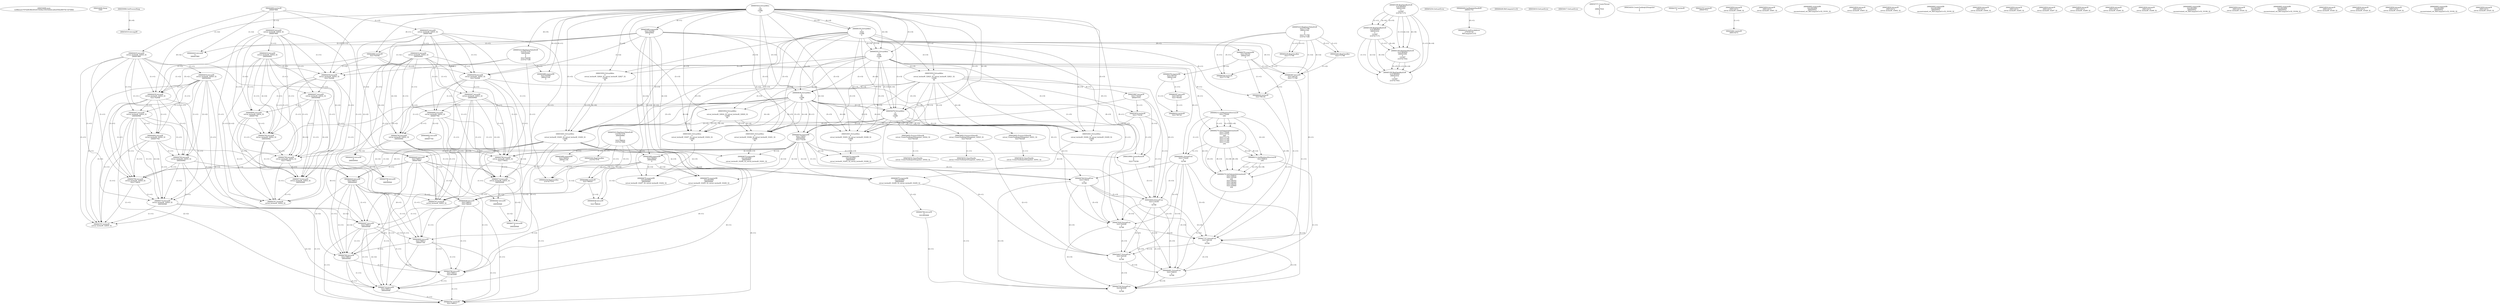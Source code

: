 // Global SCDG with merge call
digraph {
	0 [label="268454688.main
1208bea2278762f63f8e445d51924ba14025b4d2ca6eef50b2f6979e72f76983"]
	1 [label="268454699.Sleep
1000"]
	2 [label="268450908.GetProcessHeap
"]
	3 [label="268465424.VirtualAlloc
0
128
12288
4"]
	4 [label="268465190.RegOpenKeyExW
2147483650
268501000
0
131097
2147417172"]
	5 [label="268465489.wsprintfW
3221762048
268500964
0"]
	3 -> 5 [label="(0-->1)"]
	6 [label="268466183.VirtualAlloc
0
1024
12288
4"]
	3 -> 6 [label="(3-->3)"]
	3 -> 6 [label="(4-->4)"]
	7 [label="268466202.VirtualAlloc
0
3596
12288
4"]
	3 -> 7 [label="(3-->3)"]
	6 -> 7 [label="(3-->3)"]
	3 -> 7 [label="(4-->4)"]
	6 -> 7 [label="(4-->4)"]
	8 [label="268466212.GetWindowsDirectoryW
3221770240
256"]
	7 -> 8 [label="(0-->1)"]
	9 [label="268466270.GetVolumeInformationW
3221770240
3221770752
256
3221771776
3221771784
3221771780
3221771264
256"]
	7 -> 9 [label="(0-->1)"]
	8 -> 9 [label="(1-->1)"]
	8 -> 9 [label="(2-->3)"]
	8 -> 9 [label="(2-->8)"]
	10 [label="268465190.RegOpenKeyExW
2147483650
268501632
0
131097
2147417172"]
	4 -> 10 [label="(1-->1)"]
	4 -> 10 [label="(4-->4)"]
	4 -> 10 [label="(5-->5)"]
	11 [label="268465223.RegQueryValueExW
3221771788
268501592
0
0
3221771788
2147417188"]
	12 [label="268465254.GetLastError
"]
	13 [label="268465263.RegCloseKey
3221771788"]
	11 -> 13 [label="(1-->1)"]
	11 -> 13 [label="(5-->1)"]
	14 [label="268466376.wsprintfW
3221766144
268501204
0"]
	6 -> 14 [label="(0-->1)"]
	15 [label="268466397.lstrcatW
3221766144
3221771788"]
	6 -> 15 [label="(0-->1)"]
	14 -> 15 [label="(1-->1)"]
	11 -> 15 [label="(1-->2)"]
	11 -> 15 [label="(5-->2)"]
	13 -> 15 [label="(1-->2)"]
	16 [label="268466409.GetModuleHandleW
268501752"]
	17 [label="268466416.GetProcAddress
270536744
RtlComputeCrc32"]
	16 -> 17 [label="(0-->1)"]
	18 [label="268466432.lstrlenW
3221766144"]
	6 -> 18 [label="(0-->1)"]
	14 -> 18 [label="(1-->1)"]
	15 -> 18 [label="(1-->1)"]
	19 [label="268466449.RtlComputeCrc32
"]
	20 [label="268466481.VirtualFree
3221770240
0
32768"]
	7 -> 20 [label="(0-->1)"]
	8 -> 20 [label="(1-->1)"]
	9 -> 20 [label="(1-->1)"]
	21 [label="268464882.lstrlenW
3221762048"]
	3 -> 21 [label="(0-->1)"]
	5 -> 21 [label="(1-->1)"]
	22 [label="268464893.lstrlenW
268497860"]
	23 [label="268453932.VirtualAlloc
0
retval_lstrlenW_32825_32_retval_lstrlenW_32821_32
12288
64"]
	3 -> 23 [label="(3-->3)"]
	6 -> 23 [label="(3-->3)"]
	7 -> 23 [label="(3-->3)"]
	24 [label="268453967.lstrcpyW
3221774336
268497976"]
	23 -> 24 [label="(0-->1)"]
	25 [label="268453974.lstrlenW
3221774336"]
	23 -> 25 [label="(0-->1)"]
	24 -> 25 [label="(1-->1)"]
	26 [label="268464425.lstrcatW
retval_lstrlenW_32835_32
268497860"]
	22 -> 26 [label="(1-->2)"]
	27 [label="268464433.lstrcatW
retval_lstrlenW_32835_32
268500944"]
	26 -> 27 [label="(1-->1)"]
	28 [label="268464439.lstrcatW
retval_lstrlenW_32835_32
3221762048"]
	26 -> 28 [label="(1-->1)"]
	27 -> 28 [label="(1-->1)"]
	3 -> 28 [label="(0-->2)"]
	5 -> 28 [label="(1-->2)"]
	21 -> 28 [label="(1-->2)"]
	29 [label="268464447.lstrcatW
retval_lstrlenW_32835_32
268500948"]
	26 -> 29 [label="(1-->1)"]
	27 -> 29 [label="(1-->1)"]
	28 -> 29 [label="(1-->1)"]
	30 [label="268464636.VirtualAlloc
0
66
12288
64"]
	3 -> 30 [label="(3-->3)"]
	6 -> 30 [label="(3-->3)"]
	7 -> 30 [label="(3-->3)"]
	23 -> 30 [label="(3-->3)"]
	23 -> 30 [label="(4-->4)"]
	31 [label="268464679.wsprintfW
3221778432
268500964
3221774336"]
	30 -> 31 [label="(0-->1)"]
	5 -> 31 [label="(2-->2)"]
	23 -> 31 [label="(0-->3)"]
	24 -> 31 [label="(1-->3)"]
	25 -> 31 [label="(1-->3)"]
	32 [label="268464692.lstrcatW
retval_lstrlenW_32835_32
268497764"]
	26 -> 32 [label="(1-->1)"]
	27 -> 32 [label="(1-->1)"]
	28 -> 32 [label="(1-->1)"]
	29 -> 32 [label="(1-->1)"]
	33 [label="268464700.lstrcatW
retval_lstrlenW_32835_32
268500944"]
	26 -> 33 [label="(1-->1)"]
	27 -> 33 [label="(1-->1)"]
	28 -> 33 [label="(1-->1)"]
	29 -> 33 [label="(1-->1)"]
	32 -> 33 [label="(1-->1)"]
	27 -> 33 [label="(2-->2)"]
	34 [label="268464706.lstrcatW
retval_lstrlenW_32835_32
3221778432"]
	26 -> 34 [label="(1-->1)"]
	27 -> 34 [label="(1-->1)"]
	28 -> 34 [label="(1-->1)"]
	29 -> 34 [label="(1-->1)"]
	32 -> 34 [label="(1-->1)"]
	33 -> 34 [label="(1-->1)"]
	30 -> 34 [label="(0-->2)"]
	31 -> 34 [label="(1-->2)"]
	35 [label="268464714.lstrcatW
retval_lstrlenW_32835_32
268500948"]
	26 -> 35 [label="(1-->1)"]
	27 -> 35 [label="(1-->1)"]
	28 -> 35 [label="(1-->1)"]
	29 -> 35 [label="(1-->1)"]
	32 -> 35 [label="(1-->1)"]
	33 -> 35 [label="(1-->1)"]
	34 -> 35 [label="(1-->1)"]
	29 -> 35 [label="(2-->2)"]
	36 [label="268464726.VirtualFree
3221778432
0
32768"]
	30 -> 36 [label="(0-->1)"]
	31 -> 36 [label="(1-->1)"]
	34 -> 36 [label="(2-->1)"]
	20 -> 36 [label="(3-->3)"]
	37 [label="268464767.lstrlenW
retval_lstrlenW_32835_32"]
	26 -> 37 [label="(1-->1)"]
	27 -> 37 [label="(1-->1)"]
	28 -> 37 [label="(1-->1)"]
	29 -> 37 [label="(1-->1)"]
	32 -> 37 [label="(1-->1)"]
	33 -> 37 [label="(1-->1)"]
	34 -> 37 [label="(1-->1)"]
	35 -> 37 [label="(1-->1)"]
	38 [label="268453998.CreateMutexW
0
0
3221774336"]
	23 -> 38 [label="(0-->3)"]
	24 -> 38 [label="(1-->3)"]
	25 -> 38 [label="(1-->3)"]
	31 -> 38 [label="(3-->3)"]
	39 [label="268454010.GetLastError
"]
	40 [label="268454017.GetLastError
"]
	41 [label="268454043.VirtualFree
3221774336
0
32768"]
	23 -> 41 [label="(0-->1)"]
	24 -> 41 [label="(1-->1)"]
	25 -> 41 [label="(1-->1)"]
	31 -> 41 [label="(3-->1)"]
	38 -> 41 [label="(3-->1)"]
	20 -> 41 [label="(3-->3)"]
	36 -> 41 [label="(3-->3)"]
	42 [label="268467629.VirtualFree
3221762048
0
32768"]
	3 -> 42 [label="(0-->1)"]
	5 -> 42 [label="(1-->1)"]
	21 -> 42 [label="(1-->1)"]
	28 -> 42 [label="(2-->1)"]
	20 -> 42 [label="(3-->3)"]
	36 -> 42 [label="(3-->3)"]
	41 -> 42 [label="(3-->3)"]
	43 [label="268467737.VirtualFree
3221766144
0
32768"]
	6 -> 43 [label="(0-->1)"]
	14 -> 43 [label="(1-->1)"]
	15 -> 43 [label="(1-->1)"]
	18 -> 43 [label="(1-->1)"]
	20 -> 43 [label="(3-->3)"]
	36 -> 43 [label="(3-->3)"]
	41 -> 43 [label="(3-->3)"]
	42 -> 43 [label="(3-->3)"]
	44 [label="268454737.CreateThread
0
0
268447024
0
0
0"]
	45 [label="268454450.CreateToolhelp32Snapshot
2
0"]
	46 [label="268454476.VirtualAlloc
0
556
12288
4"]
	3 -> 46 [label="(3-->3)"]
	6 -> 46 [label="(3-->3)"]
	7 -> 46 [label="(3-->3)"]
	23 -> 46 [label="(3-->3)"]
	30 -> 46 [label="(3-->3)"]
	3 -> 46 [label="(4-->4)"]
	6 -> 46 [label="(4-->4)"]
	7 -> 46 [label="(4-->4)"]
	47 [label="268454533.lstrcmpiW
"]
	2 -> 47 [label="(0-->0)"]
	48 [label="268454602.Process32NextW
retval_CreateToolhelp32Snapshot_32925_32
3221782528"]
	46 -> 48 [label="(0-->2)"]
	49 [label="268454627.VirtualFree
3221782528
0
32768"]
	46 -> 49 [label="(0-->1)"]
	48 -> 49 [label="(2-->1)"]
	20 -> 49 [label="(3-->3)"]
	36 -> 49 [label="(3-->3)"]
	41 -> 49 [label="(3-->3)"]
	42 -> 49 [label="(3-->3)"]
	43 -> 49 [label="(3-->3)"]
	50 [label="268454634.CloseHandle
retval_CreateToolhelp32Snapshot_32925_32"]
	48 -> 50 [label="(1-->1)"]
	51 [label="268465190.RegOpenKeyExW
2147483650
268501000
0
131097
2147417052"]
	4 -> 51 [label="(1-->1)"]
	10 -> 51 [label="(1-->1)"]
	4 -> 51 [label="(2-->2)"]
	4 -> 51 [label="(4-->4)"]
	10 -> 51 [label="(4-->4)"]
	52 [label="268465223.RegQueryValueExW
2147417376
268500984
0
0
3221786624
2147417068"]
	53 [label="268465263.RegCloseKey
2147417376"]
	52 -> 53 [label="(1-->1)"]
	54 [label="268465489.wsprintfW
3221786624
268500964
0"]
	52 -> 54 [label="(5-->1)"]
	5 -> 54 [label="(2-->2)"]
	31 -> 54 [label="(2-->2)"]
	55 [label="268466212.GetWindowsDirectoryW
3221794816
256"]
	8 -> 55 [label="(2-->2)"]
	9 -> 55 [label="(3-->2)"]
	9 -> 55 [label="(8-->2)"]
	56 [label="268466270.GetVolumeInformationW
3221794816
3221795328
256
3221796352
3221796360
3221796356
3221795840
256"]
	55 -> 56 [label="(1-->1)"]
	8 -> 56 [label="(2-->3)"]
	9 -> 56 [label="(3-->3)"]
	9 -> 56 [label="(8-->3)"]
	55 -> 56 [label="(2-->3)"]
	8 -> 56 [label="(2-->8)"]
	9 -> 56 [label="(3-->8)"]
	9 -> 56 [label="(8-->8)"]
	55 -> 56 [label="(2-->8)"]
	57 [label="268465190.RegOpenKeyExW
2147483650
268501632
0
131097
2147417052"]
	4 -> 57 [label="(1-->1)"]
	10 -> 57 [label="(1-->1)"]
	51 -> 57 [label="(1-->1)"]
	10 -> 57 [label="(2-->2)"]
	4 -> 57 [label="(4-->4)"]
	10 -> 57 [label="(4-->4)"]
	51 -> 57 [label="(4-->4)"]
	51 -> 57 [label="(5-->5)"]
	58 [label="268466376.wsprintfW
3221790720
268501204
0"]
	14 -> 58 [label="(2-->2)"]
	59 [label="268466397.lstrcatW
3221790720
3221796364"]
	58 -> 59 [label="(1-->1)"]
	60 [label="268466432.lstrlenW
3221790720"]
	58 -> 60 [label="(1-->1)"]
	59 -> 60 [label="(1-->1)"]
	61 [label="268466481.VirtualFree
3221794816
0
32768"]
	55 -> 61 [label="(1-->1)"]
	56 -> 61 [label="(1-->1)"]
	20 -> 61 [label="(3-->3)"]
	36 -> 61 [label="(3-->3)"]
	41 -> 61 [label="(3-->3)"]
	42 -> 61 [label="(3-->3)"]
	43 -> 61 [label="(3-->3)"]
	49 -> 61 [label="(3-->3)"]
	62 [label="268464882.lstrlenW
3221786624"]
	52 -> 62 [label="(5-->1)"]
	54 -> 62 [label="(1-->1)"]
	63 [label="268452641.VirtualAlloc
0
retval_lstrlenW_33204_32_retval_lstrlenW_33209_32
12288
64"]
	3 -> 63 [label="(3-->3)"]
	6 -> 63 [label="(3-->3)"]
	7 -> 63 [label="(3-->3)"]
	23 -> 63 [label="(3-->3)"]
	30 -> 63 [label="(3-->3)"]
	46 -> 63 [label="(3-->3)"]
	23 -> 63 [label="(4-->4)"]
	30 -> 63 [label="(4-->4)"]
	64 [label="268464425.lstrcatW
0
268497860"]
	22 -> 64 [label="(1-->2)"]
	26 -> 64 [label="(2-->2)"]
	65 [label="268464433.lstrcatW
0
268500944"]
	27 -> 65 [label="(2-->2)"]
	33 -> 65 [label="(2-->2)"]
	66 [label="268464439.lstrcatW
0
3221786624"]
	52 -> 66 [label="(5-->2)"]
	54 -> 66 [label="(1-->2)"]
	62 -> 66 [label="(1-->2)"]
	67 [label="268464447.lstrcatW
0
268500948"]
	29 -> 67 [label="(2-->2)"]
	35 -> 67 [label="(2-->2)"]
	68 [label="268464679.wsprintfW
3221803008
268500964
retval_lstrlenW_33204_32_retval_lstrlenW_33209_32"]
	5 -> 68 [label="(2-->2)"]
	31 -> 68 [label="(2-->2)"]
	54 -> 68 [label="(2-->2)"]
	63 -> 68 [label="(2-->3)"]
	69 [label="268464692.lstrcatW
0
268497764"]
	32 -> 69 [label="(2-->2)"]
	70 [label="268464700.lstrcatW
0
268500944"]
	27 -> 70 [label="(2-->2)"]
	33 -> 70 [label="(2-->2)"]
	65 -> 70 [label="(2-->2)"]
	71 [label="268464706.lstrcatW
0
3221803008"]
	68 -> 71 [label="(1-->2)"]
	72 [label="268464714.lstrcatW
0
268500948"]
	29 -> 72 [label="(2-->2)"]
	35 -> 72 [label="(2-->2)"]
	67 -> 72 [label="(2-->2)"]
	73 [label="268464726.VirtualFree
3221803008
0
32768"]
	68 -> 73 [label="(1-->1)"]
	71 -> 73 [label="(2-->1)"]
	20 -> 73 [label="(3-->3)"]
	36 -> 73 [label="(3-->3)"]
	41 -> 73 [label="(3-->3)"]
	42 -> 73 [label="(3-->3)"]
	43 -> 73 [label="(3-->3)"]
	49 -> 73 [label="(3-->3)"]
	61 -> 73 [label="(3-->3)"]
	74 [label="268464767.lstrlenW
0"]
	75 [label="268452707.lstrlenW
268497912"]
	76 [label="268452834.lstrcpyW
268510272
retval_lstrlenW_33406_32"]
	77 [label="268452841.lstrlenW
268510272"]
	76 -> 77 [label="(1-->1)"]
	78 [label="268465223.RegQueryValueExW
2147417376
268500984
0
0
3221762048
2147417188"]
	3 -> 78 [label="(0-->5)"]
	79 [label="268453932.VirtualAlloc
0
retval_lstrlenW_32824_32_retval_lstrlenW_32820_32
12288
64"]
	3 -> 79 [label="(3-->3)"]
	6 -> 79 [label="(3-->3)"]
	7 -> 79 [label="(3-->3)"]
	80 [label="268464425.lstrcatW
retval_lstrlenW_32834_32
268497860"]
	22 -> 80 [label="(1-->2)"]
	81 [label="268464433.lstrcatW
retval_lstrlenW_32834_32
268500944"]
	80 -> 81 [label="(1-->1)"]
	82 [label="268464439.lstrcatW
retval_lstrlenW_32834_32
3221762048"]
	80 -> 82 [label="(1-->1)"]
	81 -> 82 [label="(1-->1)"]
	3 -> 82 [label="(0-->2)"]
	5 -> 82 [label="(1-->2)"]
	21 -> 82 [label="(1-->2)"]
	78 -> 82 [label="(5-->2)"]
	83 [label="268464447.lstrcatW
retval_lstrlenW_32834_32
268500948"]
	80 -> 83 [label="(1-->1)"]
	81 -> 83 [label="(1-->1)"]
	82 -> 83 [label="(1-->1)"]
	84 [label="268464692.lstrcatW
retval_lstrlenW_32834_32
268497764"]
	80 -> 84 [label="(1-->1)"]
	81 -> 84 [label="(1-->1)"]
	82 -> 84 [label="(1-->1)"]
	83 -> 84 [label="(1-->1)"]
	85 [label="268464700.lstrcatW
retval_lstrlenW_32834_32
268500944"]
	80 -> 85 [label="(1-->1)"]
	81 -> 85 [label="(1-->1)"]
	82 -> 85 [label="(1-->1)"]
	83 -> 85 [label="(1-->1)"]
	84 -> 85 [label="(1-->1)"]
	81 -> 85 [label="(2-->2)"]
	86 [label="268464706.lstrcatW
retval_lstrlenW_32834_32
3221778432"]
	80 -> 86 [label="(1-->1)"]
	81 -> 86 [label="(1-->1)"]
	82 -> 86 [label="(1-->1)"]
	83 -> 86 [label="(1-->1)"]
	84 -> 86 [label="(1-->1)"]
	85 -> 86 [label="(1-->1)"]
	30 -> 86 [label="(0-->2)"]
	31 -> 86 [label="(1-->2)"]
	87 [label="268464714.lstrcatW
retval_lstrlenW_32834_32
268500948"]
	80 -> 87 [label="(1-->1)"]
	81 -> 87 [label="(1-->1)"]
	82 -> 87 [label="(1-->1)"]
	83 -> 87 [label="(1-->1)"]
	84 -> 87 [label="(1-->1)"]
	85 -> 87 [label="(1-->1)"]
	86 -> 87 [label="(1-->1)"]
	83 -> 87 [label="(2-->2)"]
	88 [label="268464767.lstrlenW
retval_lstrlenW_32834_32"]
	80 -> 88 [label="(1-->1)"]
	81 -> 88 [label="(1-->1)"]
	82 -> 88 [label="(1-->1)"]
	83 -> 88 [label="(1-->1)"]
	84 -> 88 [label="(1-->1)"]
	85 -> 88 [label="(1-->1)"]
	86 -> 88 [label="(1-->1)"]
	87 -> 88 [label="(1-->1)"]
	89 [label="268454602.Process32NextW
retval_CreateToolhelp32Snapshot_32924_32
3221782528"]
	46 -> 89 [label="(0-->2)"]
	90 [label="268454634.CloseHandle
retval_CreateToolhelp32Snapshot_32924_32"]
	89 -> 90 [label="(1-->1)"]
	91 [label="268465239.RegCloseKey
2147417376"]
	52 -> 91 [label="(1-->1)"]
	53 -> 91 [label="(1-->1)"]
	78 -> 91 [label="(1-->1)"]
	92 [label="268465489.wsprintfW
3221786624
268501104
0"]
	52 -> 92 [label="(5-->1)"]
	93 [label="268452641.VirtualAlloc
0
retval_lstrlenW_33206_32_retval_lstrlenW_33201_32
12288
64"]
	3 -> 93 [label="(3-->3)"]
	6 -> 93 [label="(3-->3)"]
	7 -> 93 [label="(3-->3)"]
	30 -> 93 [label="(3-->3)"]
	46 -> 93 [label="(3-->3)"]
	79 -> 93 [label="(3-->3)"]
	30 -> 93 [label="(4-->4)"]
	79 -> 93 [label="(4-->4)"]
	94 [label="268464679.wsprintfW
3221803008
268500964
retval_lstrlenW_33206_32_retval_lstrlenW_33201_32"]
	5 -> 94 [label="(2-->2)"]
	31 -> 94 [label="(2-->2)"]
	93 -> 94 [label="(2-->3)"]
	95 [label="268452834.lstrcpyW
268510272
retval_lstrlenW_33401_32"]
	96 [label="268464662.wsprintfW
3221803008
268500952
unconstrained_ret_RtlComputeCrc32_33191_32"]
	97 [label="268452834.lstrcpyW
268510272
retval_lstrlenW_33403_32"]
	98 [label="268452641.VirtualAlloc
0
retval_lstrlenW_33203_32_retval_lstrlenW_33208_32
12288
64"]
	3 -> 98 [label="(3-->3)"]
	6 -> 98 [label="(3-->3)"]
	7 -> 98 [label="(3-->3)"]
	23 -> 98 [label="(3-->3)"]
	30 -> 98 [label="(3-->3)"]
	46 -> 98 [label="(3-->3)"]
	23 -> 98 [label="(4-->4)"]
	30 -> 98 [label="(4-->4)"]
	99 [label="268464679.wsprintfW
3221803008
268500964
retval_lstrlenW_33203_32_retval_lstrlenW_33208_32"]
	5 -> 99 [label="(2-->2)"]
	31 -> 99 [label="(2-->2)"]
	98 -> 99 [label="(2-->3)"]
	100 [label="268452834.lstrcpyW
268510272
retval_lstrlenW_33402_32"]
	101 [label="268464662.wsprintfW
3221803008
268500952
unconstrained_ret_RtlComputeCrc32_33193_32"]
	102 [label="268452834.lstrcpyW
268510272
retval_lstrlenW_33404_32"]
	103 [label="268465489.wsprintfW
3221762048
268501104
0"]
	3 -> 103 [label="(0-->1)"]
	78 -> 103 [label="(5-->1)"]
	104 [label="268465239.RegCloseKey
3221771788"]
	11 -> 104 [label="(1-->1)"]
	11 -> 104 [label="(5-->1)"]
	105 [label="268466320.lstrlenW
3221771788"]
	11 -> 105 [label="(1-->1)"]
	11 -> 105 [label="(5-->1)"]
	104 -> 105 [label="(1-->1)"]
	106 [label="268453932.VirtualAlloc
0
retval_lstrlenW_32826_32_retval_lstrlenW_32827_32
12288
64"]
	3 -> 106 [label="(3-->3)"]
	6 -> 106 [label="(3-->3)"]
	7 -> 106 [label="(3-->3)"]
	107 [label="268464425.lstrcatW
retval_lstrlenW_32839_32
268497860"]
	22 -> 107 [label="(1-->2)"]
	108 [label="268464433.lstrcatW
retval_lstrlenW_32839_32
268500944"]
	107 -> 108 [label="(1-->1)"]
	109 [label="268464439.lstrcatW
retval_lstrlenW_32839_32
3221762048"]
	107 -> 109 [label="(1-->1)"]
	108 -> 109 [label="(1-->1)"]
	3 -> 109 [label="(0-->2)"]
	5 -> 109 [label="(1-->2)"]
	21 -> 109 [label="(1-->2)"]
	78 -> 109 [label="(5-->2)"]
	110 [label="268464447.lstrcatW
retval_lstrlenW_32839_32
268500948"]
	107 -> 110 [label="(1-->1)"]
	108 -> 110 [label="(1-->1)"]
	109 -> 110 [label="(1-->1)"]
	111 [label="268464692.lstrcatW
retval_lstrlenW_32839_32
268497764"]
	107 -> 111 [label="(1-->1)"]
	108 -> 111 [label="(1-->1)"]
	109 -> 111 [label="(1-->1)"]
	110 -> 111 [label="(1-->1)"]
	112 [label="268464700.lstrcatW
retval_lstrlenW_32839_32
268500944"]
	107 -> 112 [label="(1-->1)"]
	108 -> 112 [label="(1-->1)"]
	109 -> 112 [label="(1-->1)"]
	110 -> 112 [label="(1-->1)"]
	111 -> 112 [label="(1-->1)"]
	108 -> 112 [label="(2-->2)"]
	113 [label="268464706.lstrcatW
retval_lstrlenW_32839_32
3221778432"]
	107 -> 113 [label="(1-->1)"]
	108 -> 113 [label="(1-->1)"]
	109 -> 113 [label="(1-->1)"]
	110 -> 113 [label="(1-->1)"]
	111 -> 113 [label="(1-->1)"]
	112 -> 113 [label="(1-->1)"]
	30 -> 113 [label="(0-->2)"]
	31 -> 113 [label="(1-->2)"]
	114 [label="268464714.lstrcatW
retval_lstrlenW_32839_32
268500948"]
	107 -> 114 [label="(1-->1)"]
	108 -> 114 [label="(1-->1)"]
	109 -> 114 [label="(1-->1)"]
	110 -> 114 [label="(1-->1)"]
	111 -> 114 [label="(1-->1)"]
	112 -> 114 [label="(1-->1)"]
	113 -> 114 [label="(1-->1)"]
	110 -> 114 [label="(2-->2)"]
	115 [label="268464767.lstrlenW
retval_lstrlenW_32839_32"]
	107 -> 115 [label="(1-->1)"]
	108 -> 115 [label="(1-->1)"]
	109 -> 115 [label="(1-->1)"]
	110 -> 115 [label="(1-->1)"]
	111 -> 115 [label="(1-->1)"]
	112 -> 115 [label="(1-->1)"]
	113 -> 115 [label="(1-->1)"]
	114 -> 115 [label="(1-->1)"]
	116 [label="268454602.Process32NextW
retval_CreateToolhelp32Snapshot_32931_32
3221782528"]
	46 -> 116 [label="(0-->2)"]
	117 [label="268454634.CloseHandle
retval_CreateToolhelp32Snapshot_32931_32"]
	116 -> 117 [label="(1-->1)"]
	118 [label="268452641.VirtualAlloc
0
retval_lstrlenW_33205_32_retval_lstrlenW_33200_32
12288
64"]
	3 -> 118 [label="(3-->3)"]
	6 -> 118 [label="(3-->3)"]
	7 -> 118 [label="(3-->3)"]
	30 -> 118 [label="(3-->3)"]
	46 -> 118 [label="(3-->3)"]
	106 -> 118 [label="(3-->3)"]
	30 -> 118 [label="(4-->4)"]
	106 -> 118 [label="(4-->4)"]
	119 [label="268464425.lstrcatW
3221798912
268497860"]
	118 -> 119 [label="(0-->1)"]
	22 -> 119 [label="(1-->2)"]
	107 -> 119 [label="(2-->2)"]
	120 [label="268464433.lstrcatW
3221798912
268500944"]
	118 -> 120 [label="(0-->1)"]
	119 -> 120 [label="(1-->1)"]
	108 -> 120 [label="(2-->2)"]
	112 -> 120 [label="(2-->2)"]
	121 [label="268464439.lstrcatW
3221798912
3221786624"]
	118 -> 121 [label="(0-->1)"]
	119 -> 121 [label="(1-->1)"]
	120 -> 121 [label="(1-->1)"]
	54 -> 121 [label="(1-->2)"]
	62 -> 121 [label="(1-->2)"]
	122 [label="268464447.lstrcatW
3221798912
268500948"]
	118 -> 122 [label="(0-->1)"]
	119 -> 122 [label="(1-->1)"]
	120 -> 122 [label="(1-->1)"]
	121 -> 122 [label="(1-->1)"]
	110 -> 122 [label="(2-->2)"]
	114 -> 122 [label="(2-->2)"]
	123 [label="268464679.wsprintfW
3221803008
268500964
retval_lstrlenW_33205_32_retval_lstrlenW_33200_32"]
	5 -> 123 [label="(2-->2)"]
	31 -> 123 [label="(2-->2)"]
	54 -> 123 [label="(2-->2)"]
	118 -> 123 [label="(2-->3)"]
	124 [label="268464692.lstrcatW
3221798912
268497764"]
	118 -> 124 [label="(0-->1)"]
	119 -> 124 [label="(1-->1)"]
	120 -> 124 [label="(1-->1)"]
	121 -> 124 [label="(1-->1)"]
	122 -> 124 [label="(1-->1)"]
	111 -> 124 [label="(2-->2)"]
	125 [label="268464700.lstrcatW
3221798912
268500944"]
	118 -> 125 [label="(0-->1)"]
	119 -> 125 [label="(1-->1)"]
	120 -> 125 [label="(1-->1)"]
	121 -> 125 [label="(1-->1)"]
	122 -> 125 [label="(1-->1)"]
	124 -> 125 [label="(1-->1)"]
	108 -> 125 [label="(2-->2)"]
	112 -> 125 [label="(2-->2)"]
	120 -> 125 [label="(2-->2)"]
	126 [label="268464706.lstrcatW
3221798912
3221803008"]
	118 -> 126 [label="(0-->1)"]
	119 -> 126 [label="(1-->1)"]
	120 -> 126 [label="(1-->1)"]
	121 -> 126 [label="(1-->1)"]
	122 -> 126 [label="(1-->1)"]
	124 -> 126 [label="(1-->1)"]
	125 -> 126 [label="(1-->1)"]
	123 -> 126 [label="(1-->2)"]
	127 [label="268464714.lstrcatW
3221798912
268500948"]
	118 -> 127 [label="(0-->1)"]
	119 -> 127 [label="(1-->1)"]
	120 -> 127 [label="(1-->1)"]
	121 -> 127 [label="(1-->1)"]
	122 -> 127 [label="(1-->1)"]
	124 -> 127 [label="(1-->1)"]
	125 -> 127 [label="(1-->1)"]
	126 -> 127 [label="(1-->1)"]
	110 -> 127 [label="(2-->2)"]
	114 -> 127 [label="(2-->2)"]
	122 -> 127 [label="(2-->2)"]
	128 [label="268464767.lstrlenW
3221798912"]
	118 -> 128 [label="(0-->1)"]
	119 -> 128 [label="(1-->1)"]
	120 -> 128 [label="(1-->1)"]
	121 -> 128 [label="(1-->1)"]
	122 -> 128 [label="(1-->1)"]
	124 -> 128 [label="(1-->1)"]
	125 -> 128 [label="(1-->1)"]
	126 -> 128 [label="(1-->1)"]
	127 -> 128 [label="(1-->1)"]
	129 [label="268452834.lstrcpyW
268510272
retval_lstrlenW_33265_32"]
	130 [label="268452641.VirtualAlloc
0
retval_lstrlenW_33207_32_retval_lstrlenW_33202_32
12288
64"]
	3 -> 130 [label="(3-->3)"]
	6 -> 130 [label="(3-->3)"]
	7 -> 130 [label="(3-->3)"]
	30 -> 130 [label="(3-->3)"]
	46 -> 130 [label="(3-->3)"]
	79 -> 130 [label="(3-->3)"]
	30 -> 130 [label="(4-->4)"]
	79 -> 130 [label="(4-->4)"]
	131 [label="268464679.wsprintfW
3221803008
268500964
retval_lstrlenW_33207_32_retval_lstrlenW_33202_32"]
	5 -> 131 [label="(2-->2)"]
	31 -> 131 [label="(2-->2)"]
	54 -> 131 [label="(2-->2)"]
	130 -> 131 [label="(2-->3)"]
	132 [label="268452834.lstrcpyW
268510272
retval_lstrlenW_33267_32"]
	133 [label="268452834.lstrcpyW
268510272
retval_lstrlenW_33269_32"]
	134 [label="268452834.lstrcpyW
268510272
retval_lstrlenW_33266_32"]
	135 [label="268452834.lstrcpyW
268510272
retval_lstrlenW_33268_32"]
	136 [label="268464662.wsprintfW
3221803008
268500952
unconstrained_ret_RtlComputeCrc32_33190_32"]
	137 [label="268452834.lstrcpyW
268510272
retval_lstrlenW_33324_32"]
	138 [label="268464662.wsprintfW
3221803008
268500952
unconstrained_ret_RtlComputeCrc32_33194_32"]
	139 [label="268452834.lstrcpyW
268510272
retval_lstrlenW_33326_32"]
	140 [label="268452834.lstrcpyW
268510272
retval_lstrlenW_33328_32"]
	141 [label="268452834.lstrcpyW
268510272
retval_lstrlenW_33329_32"]
	142 [label="268464662.wsprintfW
3221803008
268500952
unconstrained_ret_RtlComputeCrc32_33192_32"]
	143 [label="268452834.lstrcpyW
268510272
retval_lstrlenW_33325_32"]
}
